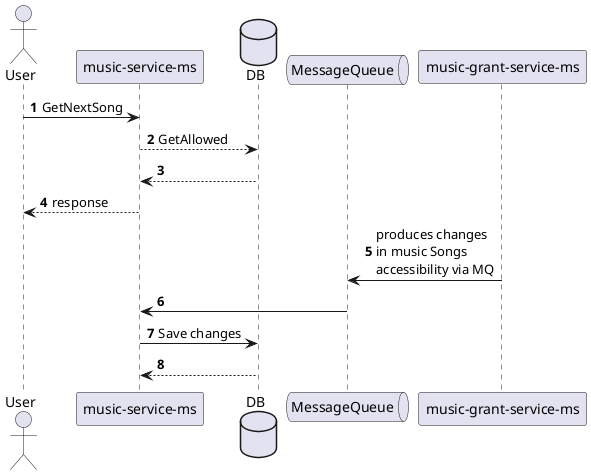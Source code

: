 @startuml
'https://plantuml.com/sequence-diagram
autonumber

actor User
User -> "music-service-ms": GetNextSong
database DB
"music-service-ms" --> DB : GetAllowed
"music-service-ms" <-- DB
User <-- "music-service-ms"  : response

queue MessageQueue
MessageQueue <- "music-grant-service-ms": produces changes \nin music Songs \naccessibility via MQ
"music-service-ms" <- MessageQueue
"music-service-ms" -> DB : Save changes
"music-service-ms" <-- DB
@enduml
